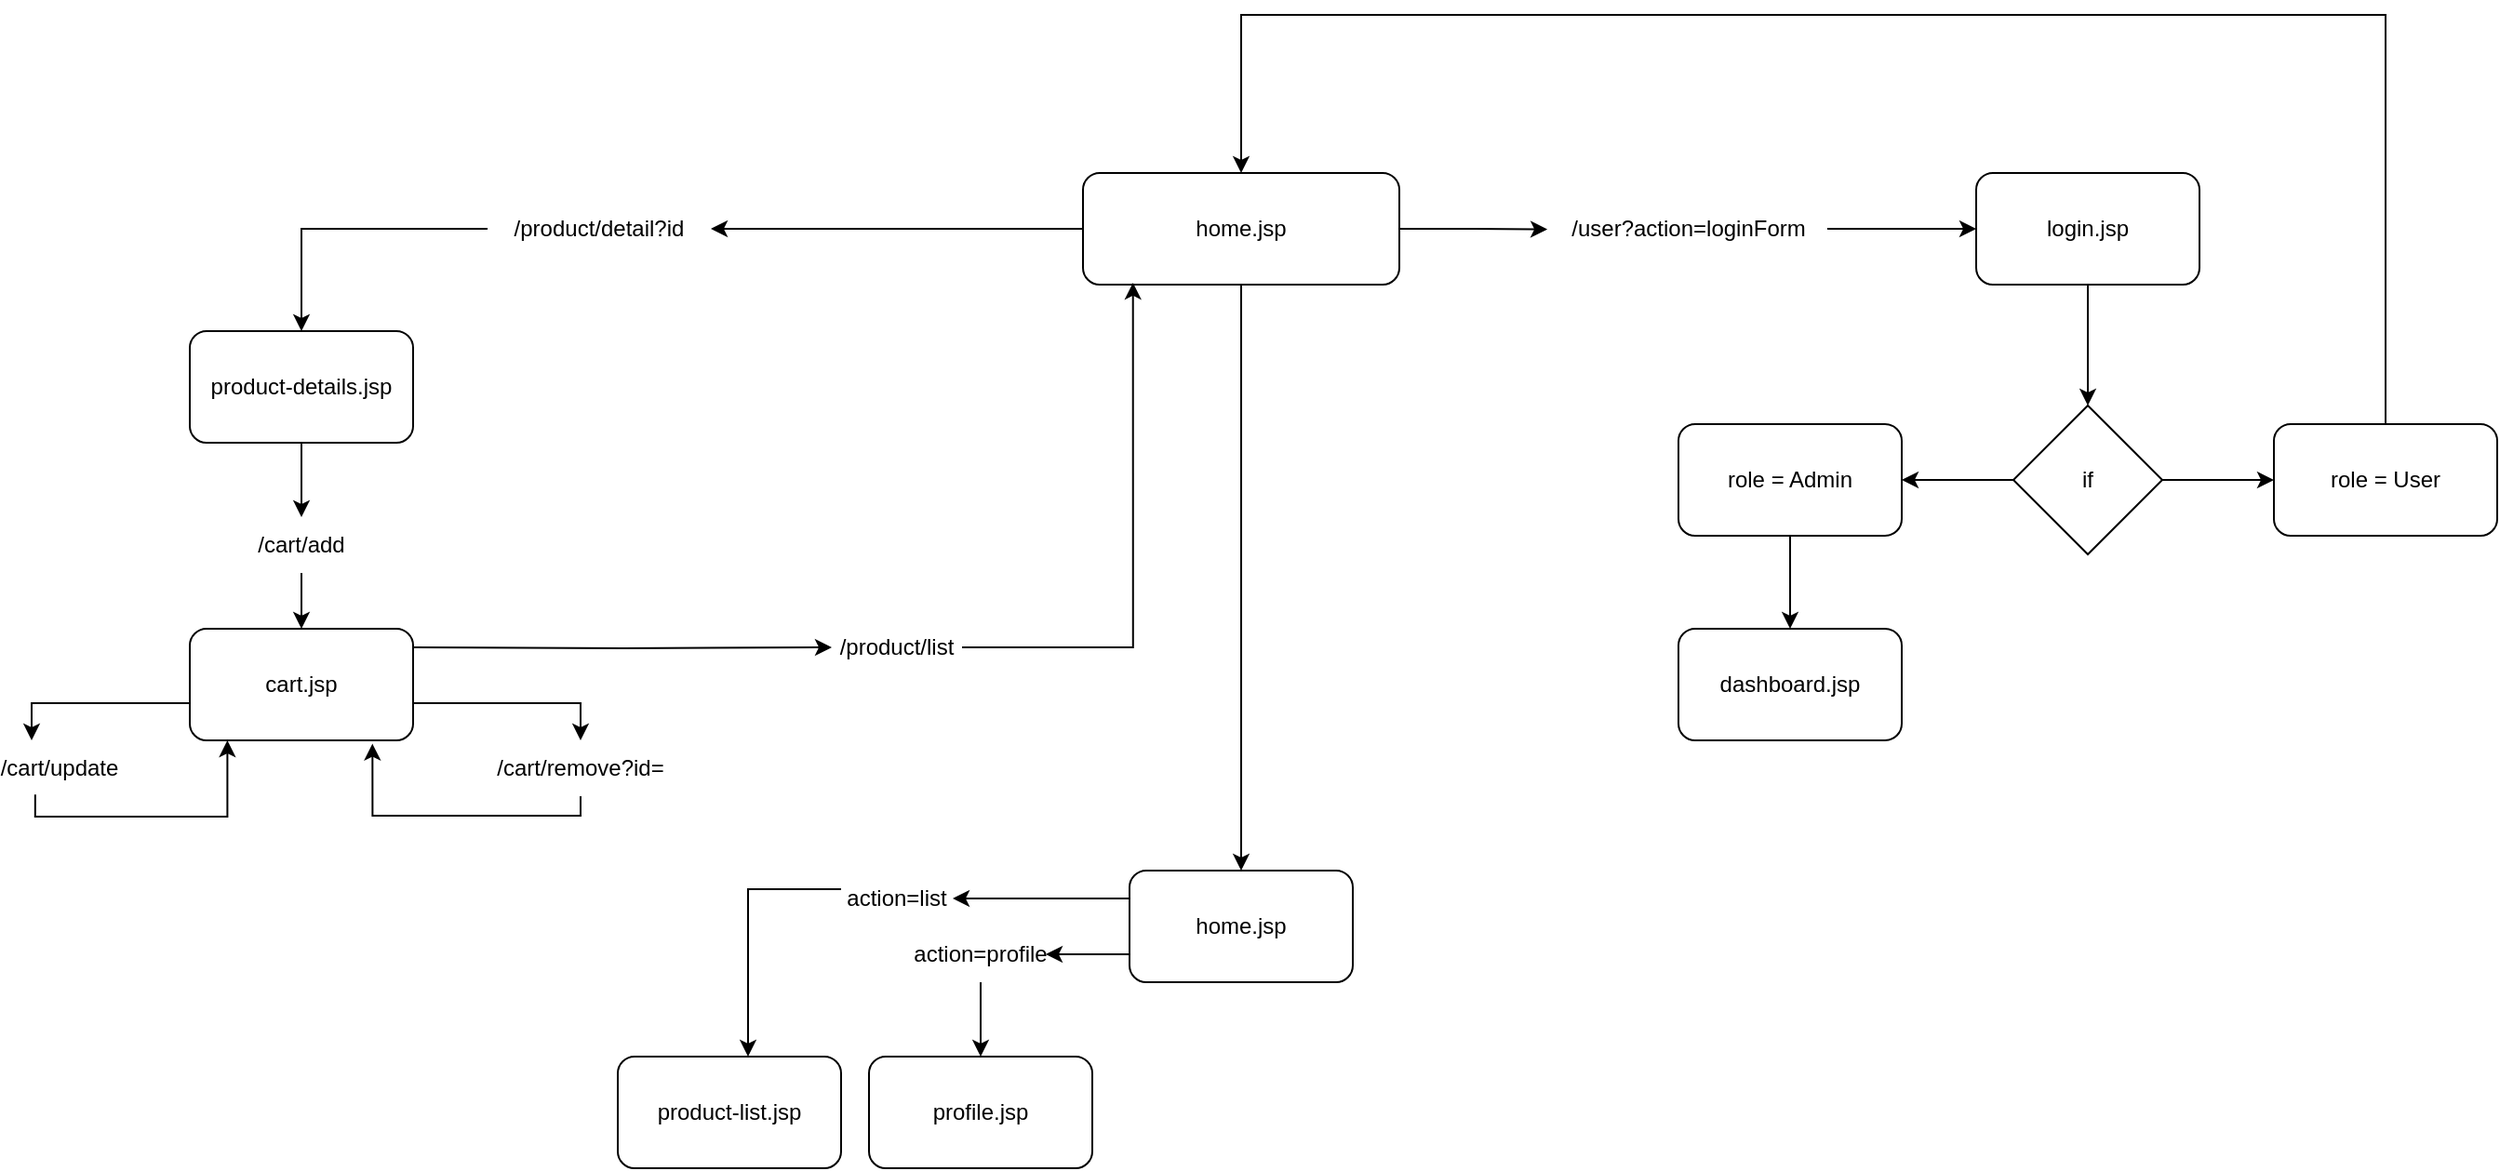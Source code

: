 <mxfile version="26.1.3">
  <diagram id="C5RBs43oDa-KdzZeNtuy" name="Page-1">
    <mxGraphModel dx="1305" dy="1417" grid="1" gridSize="10" guides="1" tooltips="1" connect="1" arrows="1" fold="1" page="1" pageScale="1" pageWidth="827" pageHeight="1169" math="0" shadow="0">
      <root>
        <mxCell id="WIyWlLk6GJQsqaUBKTNV-0" />
        <mxCell id="WIyWlLk6GJQsqaUBKTNV-1" parent="WIyWlLk6GJQsqaUBKTNV-0" />
        <mxCell id="X_06a-lyA5XukxG5UceO-40" style="edgeStyle=orthogonalEdgeStyle;rounded=0;orthogonalLoop=1;jettySize=auto;html=1;entryX=1;entryY=0.5;entryDx=0;entryDy=0;" edge="1" parent="WIyWlLk6GJQsqaUBKTNV-1" source="X_06a-lyA5XukxG5UceO-0" target="X_06a-lyA5XukxG5UceO-4">
          <mxGeometry relative="1" as="geometry" />
        </mxCell>
        <mxCell id="X_06a-lyA5XukxG5UceO-46" style="edgeStyle=orthogonalEdgeStyle;rounded=0;orthogonalLoop=1;jettySize=auto;html=1;entryX=-0.003;entryY=0.509;entryDx=0;entryDy=0;entryPerimeter=0;" edge="1" parent="WIyWlLk6GJQsqaUBKTNV-1" source="X_06a-lyA5XukxG5UceO-0" target="X_06a-lyA5XukxG5UceO-42">
          <mxGeometry relative="1" as="geometry">
            <mxPoint x="520" y="115" as="targetPoint" />
          </mxGeometry>
        </mxCell>
        <mxCell id="X_06a-lyA5XukxG5UceO-61" style="edgeStyle=orthogonalEdgeStyle;rounded=0;orthogonalLoop=1;jettySize=auto;html=1;entryX=0.5;entryY=0;entryDx=0;entryDy=0;" edge="1" parent="WIyWlLk6GJQsqaUBKTNV-1" source="X_06a-lyA5XukxG5UceO-0" target="X_06a-lyA5XukxG5UceO-62">
          <mxGeometry relative="1" as="geometry">
            <mxPoint x="345" y="480" as="targetPoint" />
          </mxGeometry>
        </mxCell>
        <mxCell id="X_06a-lyA5XukxG5UceO-0" value="" style="rounded=1;whiteSpace=wrap;html=1;" vertex="1" parent="WIyWlLk6GJQsqaUBKTNV-1">
          <mxGeometry x="260" y="85" width="170" height="60" as="geometry" />
        </mxCell>
        <mxCell id="X_06a-lyA5XukxG5UceO-1" value="home.jsp" style="text;html=1;align=center;verticalAlign=middle;whiteSpace=wrap;rounded=0;" vertex="1" parent="WIyWlLk6GJQsqaUBKTNV-1">
          <mxGeometry x="315" y="100" width="60" height="30" as="geometry" />
        </mxCell>
        <mxCell id="X_06a-lyA5XukxG5UceO-17" style="edgeStyle=orthogonalEdgeStyle;rounded=0;orthogonalLoop=1;jettySize=auto;html=1;entryX=0.5;entryY=0;entryDx=0;entryDy=0;" edge="1" parent="WIyWlLk6GJQsqaUBKTNV-1" source="X_06a-lyA5XukxG5UceO-3" target="X_06a-lyA5XukxG5UceO-14">
          <mxGeometry relative="1" as="geometry" />
        </mxCell>
        <mxCell id="X_06a-lyA5XukxG5UceO-3" value="" style="rounded=1;whiteSpace=wrap;html=1;" vertex="1" parent="WIyWlLk6GJQsqaUBKTNV-1">
          <mxGeometry x="-220" y="170" width="120" height="60" as="geometry" />
        </mxCell>
        <mxCell id="X_06a-lyA5XukxG5UceO-5" value="product-details.jsp" style="text;html=1;align=center;verticalAlign=middle;whiteSpace=wrap;rounded=0;" vertex="1" parent="WIyWlLk6GJQsqaUBKTNV-1">
          <mxGeometry x="-210" y="185" width="100" height="30" as="geometry" />
        </mxCell>
        <mxCell id="X_06a-lyA5XukxG5UceO-10" style="edgeStyle=orthogonalEdgeStyle;rounded=0;orthogonalLoop=1;jettySize=auto;html=1;exitX=0;exitY=0.5;exitDx=0;exitDy=0;entryX=0.5;entryY=0;entryDx=0;entryDy=0;" edge="1" parent="WIyWlLk6GJQsqaUBKTNV-1" source="X_06a-lyA5XukxG5UceO-4" target="X_06a-lyA5XukxG5UceO-3">
          <mxGeometry relative="1" as="geometry">
            <Array as="points">
              <mxPoint x="-160" y="115" />
            </Array>
          </mxGeometry>
        </mxCell>
        <mxCell id="X_06a-lyA5XukxG5UceO-4" value="/product/detail?id" style="text;html=1;align=center;verticalAlign=middle;whiteSpace=wrap;rounded=0;" vertex="1" parent="WIyWlLk6GJQsqaUBKTNV-1">
          <mxGeometry x="-60" y="100" width="120" height="30" as="geometry" />
        </mxCell>
        <mxCell id="X_06a-lyA5XukxG5UceO-20" style="edgeStyle=orthogonalEdgeStyle;rounded=0;orthogonalLoop=1;jettySize=auto;html=1;entryX=0.25;entryY=0;entryDx=0;entryDy=0;" edge="1" parent="WIyWlLk6GJQsqaUBKTNV-1" source="X_06a-lyA5XukxG5UceO-11" target="X_06a-lyA5XukxG5UceO-19">
          <mxGeometry relative="1" as="geometry">
            <Array as="points">
              <mxPoint x="-305" y="370" />
            </Array>
          </mxGeometry>
        </mxCell>
        <mxCell id="X_06a-lyA5XukxG5UceO-28" value="" style="edgeStyle=orthogonalEdgeStyle;rounded=0;orthogonalLoop=1;jettySize=auto;html=1;entryX=0.5;entryY=0;entryDx=0;entryDy=0;exitX=1;exitY=0.5;exitDx=0;exitDy=0;" edge="1" parent="WIyWlLk6GJQsqaUBKTNV-1" source="X_06a-lyA5XukxG5UceO-11" target="X_06a-lyA5XukxG5UceO-22">
          <mxGeometry relative="1" as="geometry">
            <mxPoint x="-60" y="350" as="sourcePoint" />
            <mxPoint x="-10" y="370" as="targetPoint" />
            <Array as="points">
              <mxPoint x="-100" y="370" />
              <mxPoint x="-10" y="370" />
            </Array>
          </mxGeometry>
        </mxCell>
        <mxCell id="X_06a-lyA5XukxG5UceO-36" style="edgeStyle=orthogonalEdgeStyle;rounded=0;orthogonalLoop=1;jettySize=auto;html=1;entryX=0;entryY=0.5;entryDx=0;entryDy=0;" edge="1" parent="WIyWlLk6GJQsqaUBKTNV-1" target="X_06a-lyA5XukxG5UceO-38">
          <mxGeometry relative="1" as="geometry">
            <mxPoint x="50" y="340" as="targetPoint" />
            <mxPoint x="-100" y="340.029" as="sourcePoint" />
          </mxGeometry>
        </mxCell>
        <mxCell id="X_06a-lyA5XukxG5UceO-11" value="" style="whiteSpace=wrap;html=1;rounded=1;" vertex="1" parent="WIyWlLk6GJQsqaUBKTNV-1">
          <mxGeometry x="-220" y="330" width="120" height="60" as="geometry" />
        </mxCell>
        <mxCell id="X_06a-lyA5XukxG5UceO-34" style="edgeStyle=orthogonalEdgeStyle;rounded=0;orthogonalLoop=1;jettySize=auto;html=1;entryX=0.5;entryY=0;entryDx=0;entryDy=0;" edge="1" parent="WIyWlLk6GJQsqaUBKTNV-1" source="X_06a-lyA5XukxG5UceO-14" target="X_06a-lyA5XukxG5UceO-11">
          <mxGeometry relative="1" as="geometry" />
        </mxCell>
        <mxCell id="X_06a-lyA5XukxG5UceO-14" value="/cart/add" style="text;html=1;align=center;verticalAlign=middle;whiteSpace=wrap;rounded=0;" vertex="1" parent="WIyWlLk6GJQsqaUBKTNV-1">
          <mxGeometry x="-190" y="270" width="60" height="30" as="geometry" />
        </mxCell>
        <mxCell id="X_06a-lyA5XukxG5UceO-15" value="cart.jsp" style="text;html=1;align=center;verticalAlign=middle;whiteSpace=wrap;rounded=0;" vertex="1" parent="WIyWlLk6GJQsqaUBKTNV-1">
          <mxGeometry x="-190" y="345" width="60" height="30" as="geometry" />
        </mxCell>
        <mxCell id="X_06a-lyA5XukxG5UceO-21" style="edgeStyle=orthogonalEdgeStyle;rounded=0;orthogonalLoop=1;jettySize=auto;html=1;entryX=0.16;entryY=0.99;entryDx=0;entryDy=0;entryPerimeter=0;exitX=0.282;exitY=0.97;exitDx=0;exitDy=0;exitPerimeter=0;" edge="1" parent="WIyWlLk6GJQsqaUBKTNV-1" source="X_06a-lyA5XukxG5UceO-19">
          <mxGeometry relative="1" as="geometry">
            <mxPoint x="-199.8" y="390.0" as="targetPoint" />
            <mxPoint x="-280" y="540" as="sourcePoint" />
            <Array as="points">
              <mxPoint x="-303" y="431" />
              <mxPoint x="-200" y="431" />
            </Array>
          </mxGeometry>
        </mxCell>
        <mxCell id="X_06a-lyA5XukxG5UceO-19" value="/cart/update" style="text;html=1;align=center;verticalAlign=middle;whiteSpace=wrap;rounded=0;" vertex="1" parent="WIyWlLk6GJQsqaUBKTNV-1">
          <mxGeometry x="-320" y="390" width="60" height="30" as="geometry" />
        </mxCell>
        <mxCell id="X_06a-lyA5XukxG5UceO-24" style="edgeStyle=orthogonalEdgeStyle;rounded=0;orthogonalLoop=1;jettySize=auto;html=1;entryX=0.818;entryY=1.03;entryDx=0;entryDy=0;entryPerimeter=0;exitX=0.5;exitY=1;exitDx=0;exitDy=0;" edge="1" parent="WIyWlLk6GJQsqaUBKTNV-1" source="X_06a-lyA5XukxG5UceO-22" target="X_06a-lyA5XukxG5UceO-11">
          <mxGeometry relative="1" as="geometry">
            <mxPoint x="-120" y="440" as="targetPoint" />
            <mxPoint x="-10" y="400" as="sourcePoint" />
            <Array as="points">
              <mxPoint x="-10" y="430.5" />
              <mxPoint x="-122" y="430.5" />
            </Array>
          </mxGeometry>
        </mxCell>
        <mxCell id="X_06a-lyA5XukxG5UceO-22" value="/cart/remove?id=" style="text;html=1;align=center;verticalAlign=middle;whiteSpace=wrap;rounded=0;" vertex="1" parent="WIyWlLk6GJQsqaUBKTNV-1">
          <mxGeometry x="-60" y="390" width="100" height="30" as="geometry" />
        </mxCell>
        <mxCell id="X_06a-lyA5XukxG5UceO-38" value="/product/list" style="text;html=1;align=center;verticalAlign=middle;whiteSpace=wrap;rounded=0;" vertex="1" parent="WIyWlLk6GJQsqaUBKTNV-1">
          <mxGeometry x="125" y="320" width="70" height="40" as="geometry" />
        </mxCell>
        <mxCell id="X_06a-lyA5XukxG5UceO-39" style="edgeStyle=orthogonalEdgeStyle;rounded=0;orthogonalLoop=1;jettySize=auto;html=1;entryX=0.158;entryY=0.983;entryDx=0;entryDy=0;entryPerimeter=0;" edge="1" parent="WIyWlLk6GJQsqaUBKTNV-1" source="X_06a-lyA5XukxG5UceO-38" target="X_06a-lyA5XukxG5UceO-0">
          <mxGeometry relative="1" as="geometry" />
        </mxCell>
        <mxCell id="X_06a-lyA5XukxG5UceO-49" style="edgeStyle=orthogonalEdgeStyle;rounded=0;orthogonalLoop=1;jettySize=auto;html=1;entryX=0;entryY=0.5;entryDx=0;entryDy=0;" edge="1" parent="WIyWlLk6GJQsqaUBKTNV-1" source="X_06a-lyA5XukxG5UceO-42" target="X_06a-lyA5XukxG5UceO-48">
          <mxGeometry relative="1" as="geometry" />
        </mxCell>
        <mxCell id="X_06a-lyA5XukxG5UceO-42" value="/user?action=loginForm" style="text;html=1;align=center;verticalAlign=middle;resizable=0;points=[];autosize=1;strokeColor=none;fillColor=none;rotation=0;" vertex="1" parent="WIyWlLk6GJQsqaUBKTNV-1">
          <mxGeometry x="510" y="100" width="150" height="30" as="geometry" />
        </mxCell>
        <mxCell id="X_06a-lyA5XukxG5UceO-53" style="edgeStyle=orthogonalEdgeStyle;rounded=0;orthogonalLoop=1;jettySize=auto;html=1;entryX=0.5;entryY=0;entryDx=0;entryDy=0;" edge="1" parent="WIyWlLk6GJQsqaUBKTNV-1" source="X_06a-lyA5XukxG5UceO-48" target="X_06a-lyA5XukxG5UceO-52">
          <mxGeometry relative="1" as="geometry" />
        </mxCell>
        <mxCell id="X_06a-lyA5XukxG5UceO-48" value="login.jsp" style="rounded=1;whiteSpace=wrap;html=1;" vertex="1" parent="WIyWlLk6GJQsqaUBKTNV-1">
          <mxGeometry x="740" y="85" width="120" height="60" as="geometry" />
        </mxCell>
        <mxCell id="X_06a-lyA5XukxG5UceO-55" style="edgeStyle=orthogonalEdgeStyle;rounded=0;orthogonalLoop=1;jettySize=auto;html=1;entryX=1;entryY=0.5;entryDx=0;entryDy=0;" edge="1" parent="WIyWlLk6GJQsqaUBKTNV-1" source="X_06a-lyA5XukxG5UceO-52" target="X_06a-lyA5XukxG5UceO-54">
          <mxGeometry relative="1" as="geometry" />
        </mxCell>
        <mxCell id="X_06a-lyA5XukxG5UceO-59" value="" style="edgeStyle=orthogonalEdgeStyle;rounded=0;orthogonalLoop=1;jettySize=auto;html=1;" edge="1" parent="WIyWlLk6GJQsqaUBKTNV-1" source="X_06a-lyA5XukxG5UceO-52" target="X_06a-lyA5XukxG5UceO-58">
          <mxGeometry relative="1" as="geometry" />
        </mxCell>
        <mxCell id="X_06a-lyA5XukxG5UceO-52" value="if" style="rhombus;whiteSpace=wrap;html=1;" vertex="1" parent="WIyWlLk6GJQsqaUBKTNV-1">
          <mxGeometry x="760" y="210" width="80" height="80" as="geometry" />
        </mxCell>
        <mxCell id="X_06a-lyA5XukxG5UceO-57" style="edgeStyle=orthogonalEdgeStyle;rounded=0;orthogonalLoop=1;jettySize=auto;html=1;entryX=0.5;entryY=0;entryDx=0;entryDy=0;" edge="1" parent="WIyWlLk6GJQsqaUBKTNV-1" source="X_06a-lyA5XukxG5UceO-54" target="X_06a-lyA5XukxG5UceO-56">
          <mxGeometry relative="1" as="geometry" />
        </mxCell>
        <mxCell id="X_06a-lyA5XukxG5UceO-54" value="role = Admin" style="rounded=1;whiteSpace=wrap;html=1;" vertex="1" parent="WIyWlLk6GJQsqaUBKTNV-1">
          <mxGeometry x="580" y="220" width="120" height="60" as="geometry" />
        </mxCell>
        <mxCell id="X_06a-lyA5XukxG5UceO-56" value="dashboard.jsp" style="rounded=1;whiteSpace=wrap;html=1;" vertex="1" parent="WIyWlLk6GJQsqaUBKTNV-1">
          <mxGeometry x="580" y="330" width="120" height="60" as="geometry" />
        </mxCell>
        <mxCell id="X_06a-lyA5XukxG5UceO-60" style="edgeStyle=orthogonalEdgeStyle;rounded=0;orthogonalLoop=1;jettySize=auto;html=1;entryX=0.5;entryY=0;entryDx=0;entryDy=0;" edge="1" parent="WIyWlLk6GJQsqaUBKTNV-1" source="X_06a-lyA5XukxG5UceO-58" target="X_06a-lyA5XukxG5UceO-0">
          <mxGeometry relative="1" as="geometry">
            <mxPoint x="190" y="-10" as="targetPoint" />
            <Array as="points">
              <mxPoint x="960" />
              <mxPoint x="345" />
            </Array>
          </mxGeometry>
        </mxCell>
        <mxCell id="X_06a-lyA5XukxG5UceO-58" value="role = User" style="rounded=1;whiteSpace=wrap;html=1;" vertex="1" parent="WIyWlLk6GJQsqaUBKTNV-1">
          <mxGeometry x="900" y="220" width="120" height="60" as="geometry" />
        </mxCell>
        <mxCell id="X_06a-lyA5XukxG5UceO-72" value="" style="edgeStyle=orthogonalEdgeStyle;rounded=0;orthogonalLoop=1;jettySize=auto;html=1;" edge="1" parent="WIyWlLk6GJQsqaUBKTNV-1" source="X_06a-lyA5XukxG5UceO-62" target="X_06a-lyA5XukxG5UceO-66">
          <mxGeometry relative="1" as="geometry">
            <Array as="points">
              <mxPoint x="260" y="475" />
              <mxPoint x="260" y="475" />
            </Array>
          </mxGeometry>
        </mxCell>
        <mxCell id="X_06a-lyA5XukxG5UceO-75" style="edgeStyle=orthogonalEdgeStyle;rounded=0;orthogonalLoop=1;jettySize=auto;html=1;entryX=1;entryY=0.5;entryDx=0;entryDy=0;" edge="1" parent="WIyWlLk6GJQsqaUBKTNV-1" source="X_06a-lyA5XukxG5UceO-62" target="X_06a-lyA5XukxG5UceO-74">
          <mxGeometry relative="1" as="geometry">
            <Array as="points">
              <mxPoint x="270" y="505" />
              <mxPoint x="270" y="505" />
            </Array>
          </mxGeometry>
        </mxCell>
        <mxCell id="X_06a-lyA5XukxG5UceO-62" value="home.jsp" style="rounded=1;whiteSpace=wrap;html=1;" vertex="1" parent="WIyWlLk6GJQsqaUBKTNV-1">
          <mxGeometry x="285" y="460" width="120" height="60" as="geometry" />
        </mxCell>
        <mxCell id="X_06a-lyA5XukxG5UceO-71" value="" style="edgeStyle=orthogonalEdgeStyle;rounded=0;orthogonalLoop=1;jettySize=auto;html=1;" edge="1" parent="WIyWlLk6GJQsqaUBKTNV-1" source="X_06a-lyA5XukxG5UceO-66" target="X_06a-lyA5XukxG5UceO-70">
          <mxGeometry relative="1" as="geometry">
            <Array as="points">
              <mxPoint x="180" y="470" />
              <mxPoint x="80" y="470" />
            </Array>
          </mxGeometry>
        </mxCell>
        <mxCell id="X_06a-lyA5XukxG5UceO-66" value="action=list" style="text;html=1;align=center;verticalAlign=middle;whiteSpace=wrap;rounded=0;" vertex="1" parent="WIyWlLk6GJQsqaUBKTNV-1">
          <mxGeometry x="130" y="460" width="60" height="30" as="geometry" />
        </mxCell>
        <mxCell id="X_06a-lyA5XukxG5UceO-70" value="product-list.jsp" style="rounded=1;whiteSpace=wrap;html=1;" vertex="1" parent="WIyWlLk6GJQsqaUBKTNV-1">
          <mxGeometry x="10" y="560" width="120" height="60" as="geometry" />
        </mxCell>
        <mxCell id="X_06a-lyA5XukxG5UceO-77" value="" style="edgeStyle=orthogonalEdgeStyle;rounded=0;orthogonalLoop=1;jettySize=auto;html=1;" edge="1" parent="WIyWlLk6GJQsqaUBKTNV-1" source="X_06a-lyA5XukxG5UceO-74" target="X_06a-lyA5XukxG5UceO-76">
          <mxGeometry relative="1" as="geometry" />
        </mxCell>
        <mxCell id="X_06a-lyA5XukxG5UceO-74" value="action=profile" style="text;html=1;align=center;verticalAlign=middle;whiteSpace=wrap;rounded=0;" vertex="1" parent="WIyWlLk6GJQsqaUBKTNV-1">
          <mxGeometry x="170" y="490" width="70" height="30" as="geometry" />
        </mxCell>
        <mxCell id="X_06a-lyA5XukxG5UceO-76" value="profile.jsp" style="rounded=1;whiteSpace=wrap;html=1;" vertex="1" parent="WIyWlLk6GJQsqaUBKTNV-1">
          <mxGeometry x="145" y="560" width="120" height="60" as="geometry" />
        </mxCell>
      </root>
    </mxGraphModel>
  </diagram>
</mxfile>
